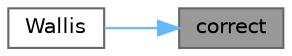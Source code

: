 digraph "correct"
{
 // LATEX_PDF_SIZE
  bgcolor="transparent";
  edge [fontname=Helvetica,fontsize=10,labelfontname=Helvetica,labelfontsize=10];
  node [fontname=Helvetica,fontsize=10,shape=box,height=0.2,width=0.4];
  rankdir="RL";
  Node1 [id="Node000001",label="correct",height=0.2,width=0.4,color="gray40", fillcolor="grey60", style="filled", fontcolor="black",tooltip=" "];
  Node1 -> Node2 [id="edge1_Node000001_Node000002",dir="back",color="steelblue1",style="solid",tooltip=" "];
  Node2 [id="Node000002",label="Wallis",height=0.2,width=0.4,color="grey40", fillcolor="white", style="filled",URL="$classFoam_1_1compressibilityModels_1_1Wallis.html#af1b81fe1cf8d4929a9b05cab13b1caab",tooltip=" "];
}
